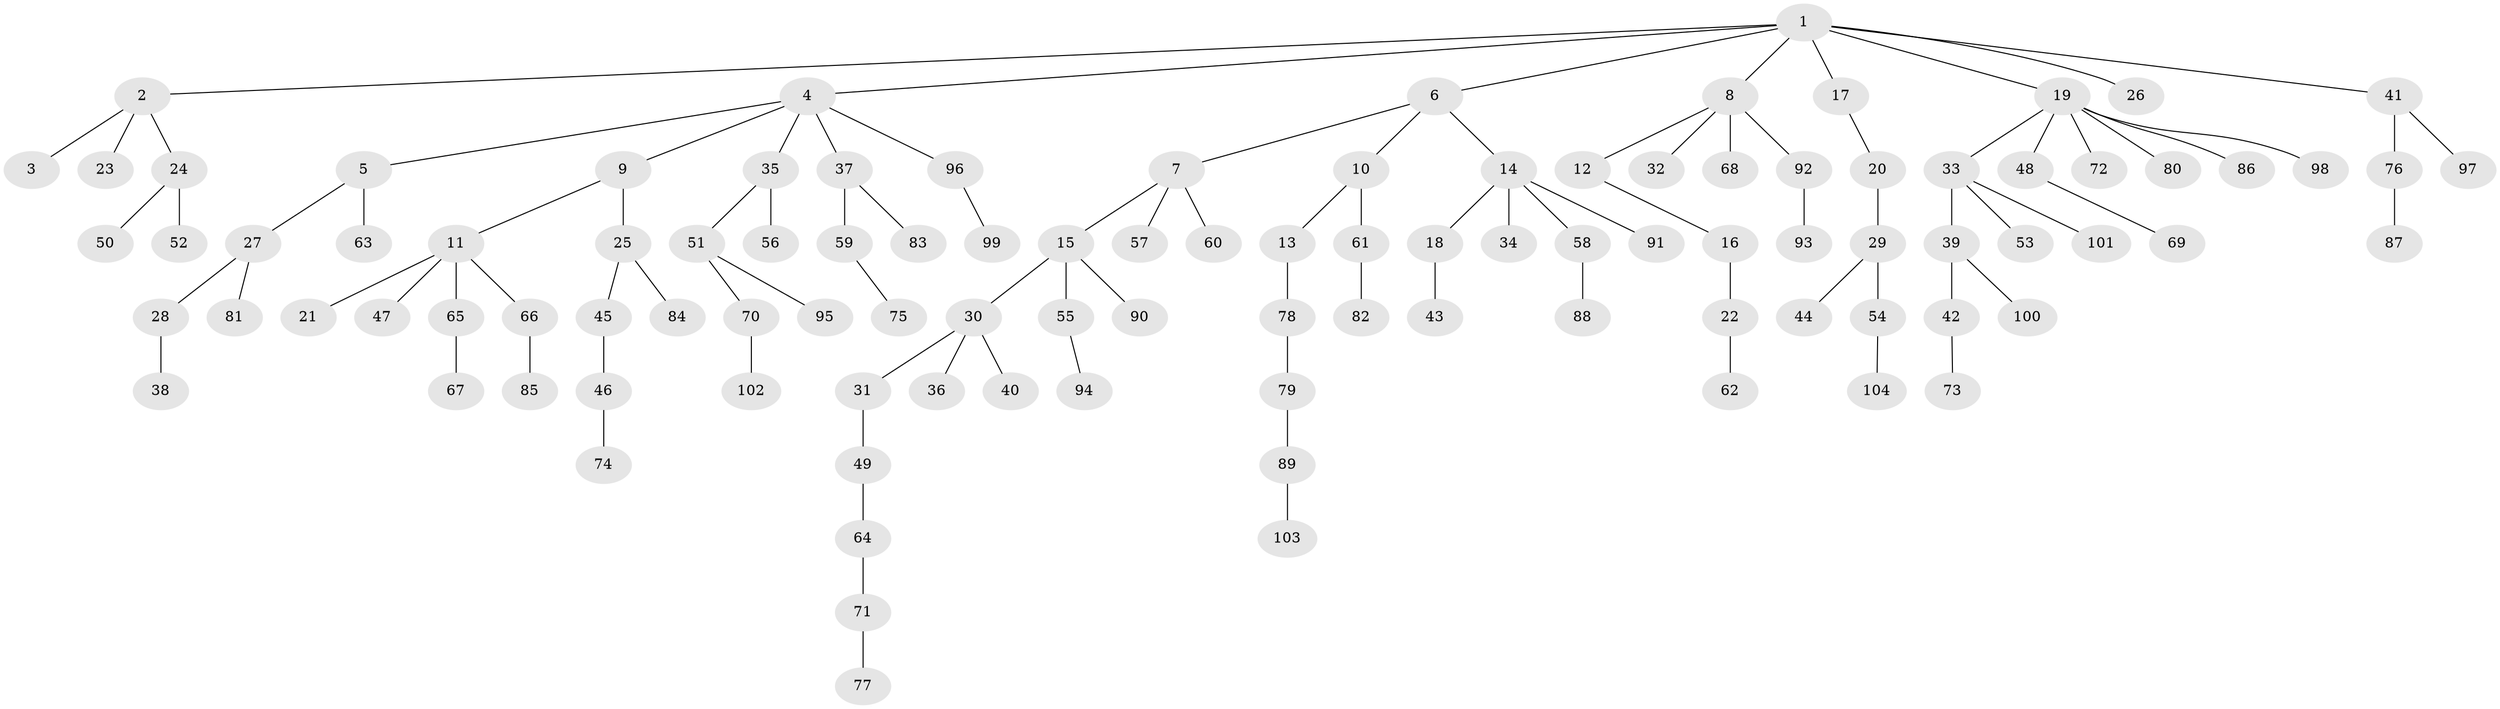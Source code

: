 // Generated by graph-tools (version 1.1) at 2025/15/03/09/25 04:15:30]
// undirected, 104 vertices, 103 edges
graph export_dot {
graph [start="1"]
  node [color=gray90,style=filled];
  1;
  2;
  3;
  4;
  5;
  6;
  7;
  8;
  9;
  10;
  11;
  12;
  13;
  14;
  15;
  16;
  17;
  18;
  19;
  20;
  21;
  22;
  23;
  24;
  25;
  26;
  27;
  28;
  29;
  30;
  31;
  32;
  33;
  34;
  35;
  36;
  37;
  38;
  39;
  40;
  41;
  42;
  43;
  44;
  45;
  46;
  47;
  48;
  49;
  50;
  51;
  52;
  53;
  54;
  55;
  56;
  57;
  58;
  59;
  60;
  61;
  62;
  63;
  64;
  65;
  66;
  67;
  68;
  69;
  70;
  71;
  72;
  73;
  74;
  75;
  76;
  77;
  78;
  79;
  80;
  81;
  82;
  83;
  84;
  85;
  86;
  87;
  88;
  89;
  90;
  91;
  92;
  93;
  94;
  95;
  96;
  97;
  98;
  99;
  100;
  101;
  102;
  103;
  104;
  1 -- 2;
  1 -- 4;
  1 -- 6;
  1 -- 8;
  1 -- 17;
  1 -- 19;
  1 -- 26;
  1 -- 41;
  2 -- 3;
  2 -- 23;
  2 -- 24;
  4 -- 5;
  4 -- 9;
  4 -- 35;
  4 -- 37;
  4 -- 96;
  5 -- 27;
  5 -- 63;
  6 -- 7;
  6 -- 10;
  6 -- 14;
  7 -- 15;
  7 -- 57;
  7 -- 60;
  8 -- 12;
  8 -- 32;
  8 -- 68;
  8 -- 92;
  9 -- 11;
  9 -- 25;
  10 -- 13;
  10 -- 61;
  11 -- 21;
  11 -- 47;
  11 -- 65;
  11 -- 66;
  12 -- 16;
  13 -- 78;
  14 -- 18;
  14 -- 34;
  14 -- 58;
  14 -- 91;
  15 -- 30;
  15 -- 55;
  15 -- 90;
  16 -- 22;
  17 -- 20;
  18 -- 43;
  19 -- 33;
  19 -- 48;
  19 -- 72;
  19 -- 80;
  19 -- 86;
  19 -- 98;
  20 -- 29;
  22 -- 62;
  24 -- 50;
  24 -- 52;
  25 -- 45;
  25 -- 84;
  27 -- 28;
  27 -- 81;
  28 -- 38;
  29 -- 44;
  29 -- 54;
  30 -- 31;
  30 -- 36;
  30 -- 40;
  31 -- 49;
  33 -- 39;
  33 -- 53;
  33 -- 101;
  35 -- 51;
  35 -- 56;
  37 -- 59;
  37 -- 83;
  39 -- 42;
  39 -- 100;
  41 -- 76;
  41 -- 97;
  42 -- 73;
  45 -- 46;
  46 -- 74;
  48 -- 69;
  49 -- 64;
  51 -- 70;
  51 -- 95;
  54 -- 104;
  55 -- 94;
  58 -- 88;
  59 -- 75;
  61 -- 82;
  64 -- 71;
  65 -- 67;
  66 -- 85;
  70 -- 102;
  71 -- 77;
  76 -- 87;
  78 -- 79;
  79 -- 89;
  89 -- 103;
  92 -- 93;
  96 -- 99;
}
